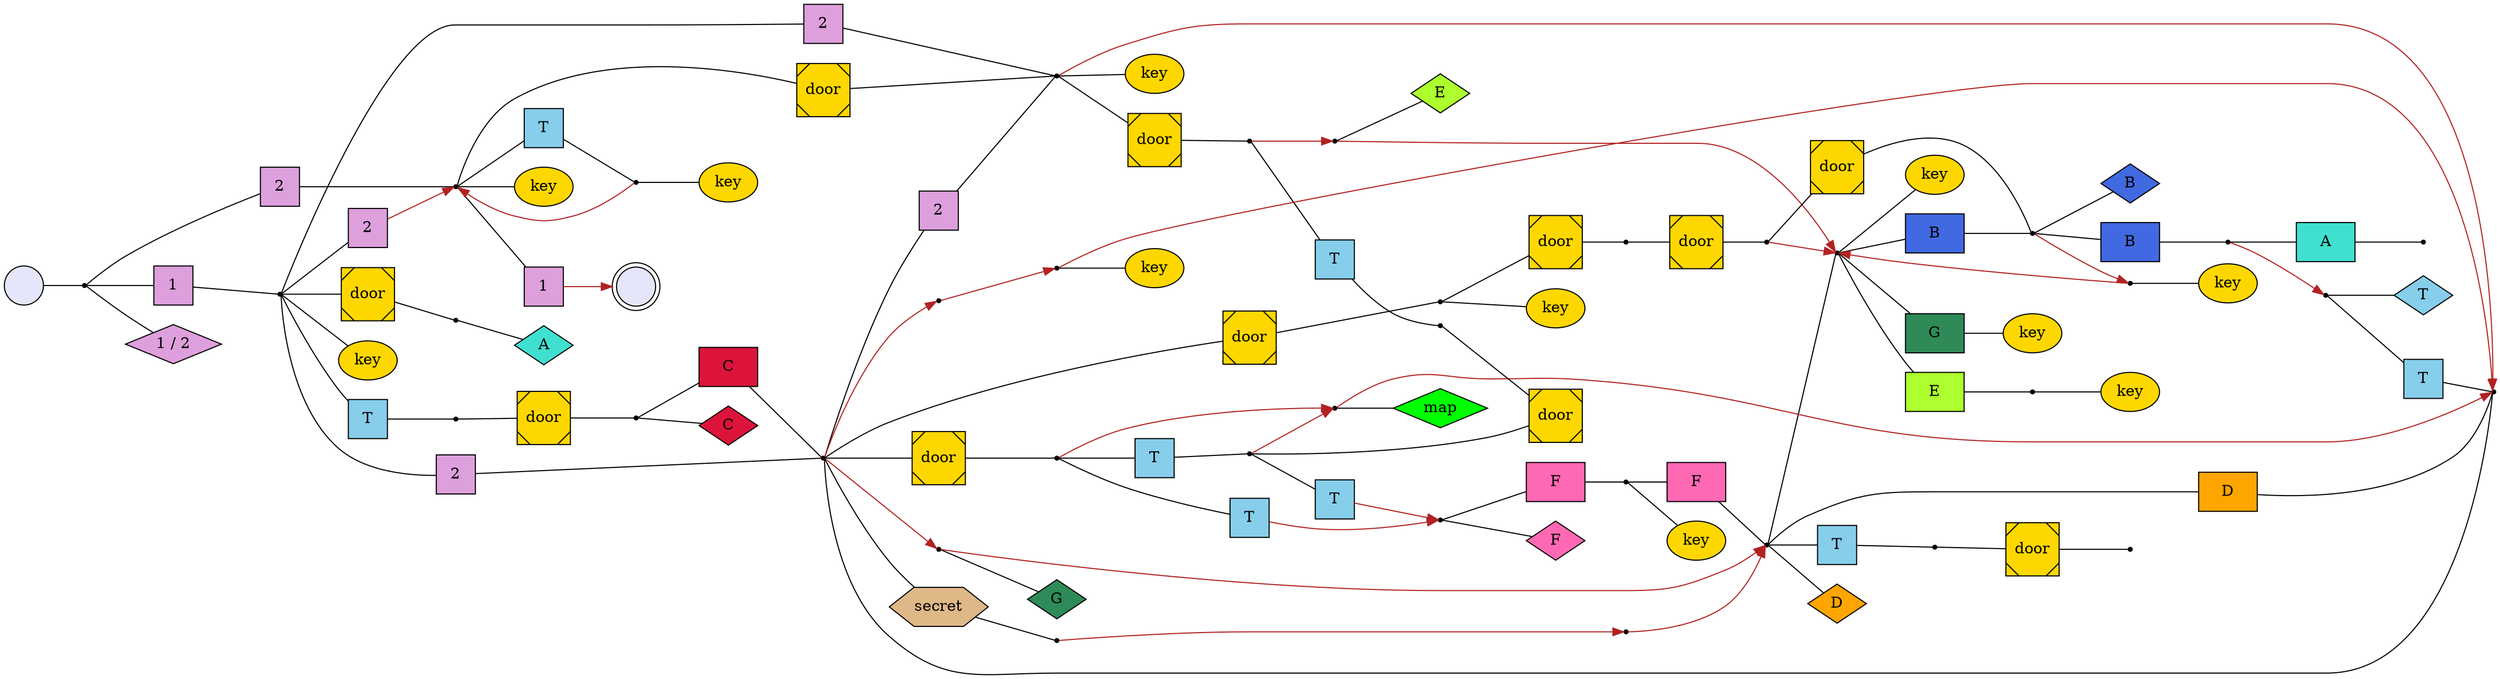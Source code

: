 graph G {
rankdir=LR;
{
node [fillcolor=gold, style=filled, shape=Msquare, label="door"]
Door1
Door2
Door3
Door4
Door5
Door6
Door7
Door8
Door9
Door10
Door11
}

{
node [fillcolor=burlywood, style=filled, shape=hexagon, label="secret"]
DoorSecret
}

{
node [fillcolor=gold, style=filled, shape=ellipse, label="key"]
Key1
Key2
Key3
Key4
Key5
Key6
Key7
Key8
Key9
Key10
Key11
}

{
node [fillcolor=skyblue, style=filled, shape=diamond, label="T"]
Balloon
}

{
node [fillcolor=green, style=filled, shape=diamond, label="map"]
Map
}

{
node [fillcolor=skyblue, style=filled, shape=square, label="T"]
BalloonLock1
BalloonLock2
BalloonLock3
BalloonLock4
BalloonLock5
BalloonLock52
BalloonLock53
BalloonLock54
}

{
node [shape=diamond, style=filled]
Switch1 [label=A, fillcolor=turquoise]
Switch2 [label=B, fillcolor=royalblue]
Switch3 [label=C, fillcolor=crimson]
Switch4 [label=D, fillcolor=orange]
Switch5 [label=E, fillcolor=greenyellow]
Switch6 [label=F, fillcolor=hotpink]
Switch7 [label=G, fillcolor=seagreen]
}

{
node [fillcolor=turquoise, style=filled, shape=rectangle]
Switch1Lock  [label=A, fillcolor=turquoise]
Switch2LockA [label=B, fillcolor=royalblue]
Switch2LockB [label=B, fillcolor=royalblue]
Switch3Lock  [label=C, fillcolor=crimson]
Switch4Lock  [label=D, fillcolor=orange]
Switch5Lock  [label=E, fillcolor=greenyellow]
Switch6LockA [label=F, fillcolor=hotpink]
Switch6LockB [label=F, fillcolor=hotpink]
Switch7Lock  [label=G, fillcolor=seagreen]
}

{
 node [fillcolor=plum, style=filled, shape=square]
 {
  node [label=1]
   Elevator1A
   Elevator1B
 }
 {
  node [label=2]
  Elevator2A
  Elevator2B
  Elevator2C
  Elevator2D
  Elevator2E
 }
}

{
node [fillcolor=plum, style=filled, shape=diamond]
ElevatorControls [label="1 / 2"]
}

{
node [shape=point]
AreaOne
AreaTwo
AreaFour
AreaFive
AreaFiveB
AreaSix
AreaSeven1
AreaSeven2A
AreaSeven2B
AreaEight
AreaNine
AreaTen
AreaEleven
AreaSand
AreaBlue1
AreaBlue3
AreaSky2
AreaLava2
AreaSecret
AreaBrown1
AreaCamel1
AreaOrange1
AreaYellow1
AreaRed1
AreaRed2
AreaOrange3
AreaRight1
AreaRight23
AreaBridgeRight
AreaBridgeLeft
AreaPurple1
AreaSeven1
AreaLeft123
AreaElevator
AreaBonus1
AreaBonus2
AreaBonus3
}

{
node [fillcolor=lavender, style=filled]
AreaEntrance [shape=circle, label=""]
AreaBoss [shape=doublecircle, label=""]
}

{
edge [dir=forward, color=firebrick]
Elevator1B -- AreaBoss // JumpZ
Elevator2B -- AreaTwo // JumpV
AreaNine -- AreaTwo // blocks
AreaLeft123 -- AreaRight23 // ledge
AreaEight -- AreaRight23 // wind
AreaRight1 -- AreaLava2 -- AreaEight // JumpA, JumpD
AreaSecret -- AreaSand -- AreaFive // JumpB
AreaRight1 -- AreaSix -- AreaFive // JumpE
AreaBrown1 -- AreaFiveB // JumpK
AreaSeven1 -- AreaSeven2A // JumpC
AreaBlue1 -- AreaEleven // JumpL
AreaBridgeLeft -- AreaOrange3 // JumpF
AreaBridgeRight -- AreaOrange3 // JumpF
BalloonLock3 -- AreaRed2 // JumpG
BalloonLock4 -- AreaRed2 // JumpG
AreaRed1 -- AreaBlue3 // JumpH
AreaEleven -- AreaFiveB // wind
AreaOrange3 -- AreaRight23
AreaSeven2A -- AreaFiveB // block
}


AreaEntrance -- AreaElevator -- Elevator1A -- AreaOne -- BalloonLock5 -- AreaOrange1 -- Door9 -- AreaYellow1 -- Switch3Lock -- AreaRight1 -- Door2 -- AreaBridgeRight -- BalloonLock2 -- AreaBridgeLeft -- Door8
AreaYellow1 -- Switch3
AreaTwo -- Door11 -- AreaLeft123 -- Door7 -- AreaSeven1 -- BalloonLock1 -- AreaPurple1 -- Door8
AreaElevator -- Elevator2A -- AreaTwo
AreaElevator -- ElevatorControls
AreaOne -- Elevator2B
AreaTwo -- Elevator1B
AreaOne -- Key1
AreaTwo -- Key2
AreaTwo -- BalloonLock52 -- AreaNine -- Key9
AreaLeft123 -- Key3
AreaEight -- Key8
AreaSix -- Switch7
AreaRight1 -- Door3 -- AreaFour -- Door4 -- AreaCamel1 -- Door5 -- AreaBrown1 -- Door6 -- AreaBlue1 -- Switch2LockA -- AreaRed1
AreaBlue1 -- Switch2
AreaFiveB -- Switch7Lock -- Key6
AreaFour -- Key4
AreaBlue3 -- Balloon
AreaBlue3 -- BalloonLock53 -- AreaRight23
AreaFiveB -- Switch2LockB -- AreaBlue1 // via teal
AreaEleven -- Key11
AreaFiveB -- Key5
AreaOrange3 -- Map
AreaBridgeLeft -- BalloonLock3
AreaBridgeRight -- BalloonLock4
AreaRed2 -- Switch6
AreaRed2 -- Switch6LockA -- AreaTen -- Switch6LockB -- AreaFive
AreaTen -- Key10
AreaFiveB -- Switch5Lock -- AreaSeven2B -- Key7
AreaSeven2A -- Switch5
AreaFive -- Switch4
AreaFive -- Switch4Lock -- AreaRight23

// area breakup
AreaFive -- AreaFiveB
AreaRight1 -- AreaRight23

// critical
AreaRight1 -- Elevator2E -- AreaLeft123

// optional?
AreaOne -- Elevator2C -- AreaLeft123
AreaOne -- Elevator2D -- AreaRight1
AreaRight1 -- DoorSecret -- AreaSecret

// distraction
AreaOne -- Door1 -- AreaBonus1 -- Switch1
AreaRed1 -- Switch1Lock -- AreaBonus3
AreaFive -- BalloonLock54 -- AreaSky2 -- Door10 -- AreaBonus2

}
